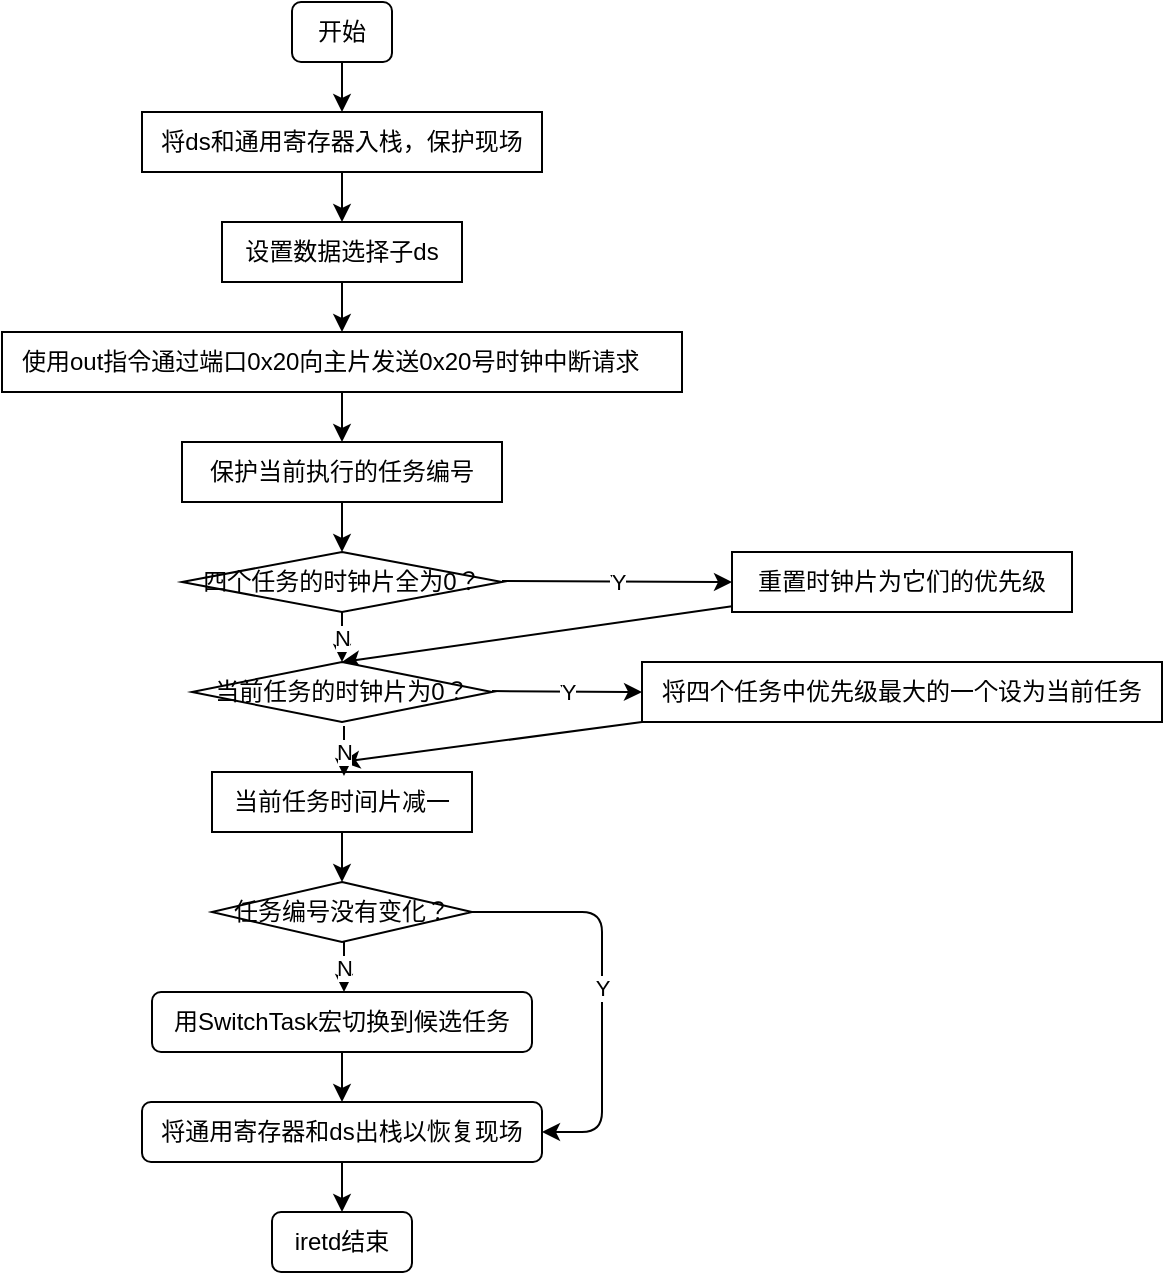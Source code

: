 <mxfile>
    <diagram id="f1Rj3tFg4eAO0yIs_AzN" name="第 1 页">
        <mxGraphModel dx="1201" dy="433" grid="1" gridSize="10" guides="1" tooltips="1" connect="1" arrows="1" fold="1" page="1" pageScale="1" pageWidth="827" pageHeight="1169" math="0" shadow="0">
            <root>
                <mxCell id="0"/>
                <mxCell id="1" parent="0"/>
                <mxCell id="29" value="" style="edgeStyle=none;html=1;" parent="1" source="2" target="28" edge="1">
                    <mxGeometry relative="1" as="geometry"/>
                </mxCell>
                <mxCell id="2" value="将通用寄存器和ds出栈以恢复现场" style="rounded=1;whiteSpace=wrap;html=1;" parent="1" vertex="1">
                    <mxGeometry y="1230" width="200" height="30" as="geometry"/>
                </mxCell>
                <mxCell id="7" value="" style="edgeStyle=none;html=1;" parent="1" source="3" target="6" edge="1">
                    <mxGeometry relative="1" as="geometry"/>
                </mxCell>
                <mxCell id="3" value="将ds和通用寄存器入栈，保护现场" style="rounded=0;whiteSpace=wrap;html=1;" parent="1" vertex="1">
                    <mxGeometry y="735" width="200" height="30" as="geometry"/>
                </mxCell>
                <mxCell id="5" value="" style="edgeStyle=none;html=1;" parent="1" source="4" target="3" edge="1">
                    <mxGeometry relative="1" as="geometry"/>
                </mxCell>
                <mxCell id="4" value="开始" style="rounded=1;whiteSpace=wrap;html=1;" parent="1" vertex="1">
                    <mxGeometry x="75" y="680" width="50" height="30" as="geometry"/>
                </mxCell>
                <mxCell id="9" value="" style="edgeStyle=none;html=1;" parent="1" source="6" target="8" edge="1">
                    <mxGeometry relative="1" as="geometry"/>
                </mxCell>
                <mxCell id="6" value="设置数据选择子ds" style="whiteSpace=wrap;html=1;rounded=0;" parent="1" vertex="1">
                    <mxGeometry x="40" y="790" width="120" height="30" as="geometry"/>
                </mxCell>
                <mxCell id="12" value="" style="edgeStyle=none;html=1;" parent="1" source="8" target="11" edge="1">
                    <mxGeometry relative="1" as="geometry"/>
                </mxCell>
                <mxCell id="8" value="使用out指令通过端口0x20向主片发送0x20号时钟中断请求&lt;span style=&quot;white-space: pre;&quot;&gt;&#9;&lt;/span&gt;" style="whiteSpace=wrap;html=1;rounded=0;" parent="1" vertex="1">
                    <mxGeometry x="-70" y="845" width="340" height="30" as="geometry"/>
                </mxCell>
                <mxCell id="33" value="" style="edgeStyle=none;html=1;" parent="1" source="11" target="15" edge="1">
                    <mxGeometry relative="1" as="geometry"/>
                </mxCell>
                <mxCell id="11" value="保护当前执行的任务编号" style="whiteSpace=wrap;html=1;rounded=0;" parent="1" vertex="1">
                    <mxGeometry x="20" y="900" width="160" height="30" as="geometry"/>
                </mxCell>
                <mxCell id="15" value="四个任务的时钟片全为0？" style="rhombus;whiteSpace=wrap;html=1;" parent="1" vertex="1">
                    <mxGeometry x="20" y="955" width="160" height="30" as="geometry"/>
                </mxCell>
                <mxCell id="36" style="edgeStyle=none;html=1;entryX=0.5;entryY=0;entryDx=0;entryDy=0;" parent="1" source="16" target="18" edge="1">
                    <mxGeometry relative="1" as="geometry"/>
                </mxCell>
                <mxCell id="16" value="重置时钟片为它们的优先级" style="whiteSpace=wrap;html=1;" parent="1" vertex="1">
                    <mxGeometry x="295" y="955" width="170" height="30" as="geometry"/>
                </mxCell>
                <mxCell id="18" value="当前任务的时钟片为0？" style="rhombus;whiteSpace=wrap;html=1;" parent="1" vertex="1">
                    <mxGeometry x="25" y="1010" width="150" height="30" as="geometry"/>
                </mxCell>
                <mxCell id="37" style="edgeStyle=none;html=1;exitX=0;exitY=1;exitDx=0;exitDy=0;" parent="1" source="21" edge="1">
                    <mxGeometry relative="1" as="geometry">
                        <mxPoint x="100" y="1060" as="targetPoint"/>
                    </mxGeometry>
                </mxCell>
                <mxCell id="21" value="将四个任务中优先级最大的一个设为当前任务" style="whiteSpace=wrap;html=1;" parent="1" vertex="1">
                    <mxGeometry x="250" y="1010" width="260" height="30" as="geometry"/>
                </mxCell>
                <mxCell id="26" value="" style="edgeStyle=none;html=1;" parent="1" source="23" target="25" edge="1">
                    <mxGeometry relative="1" as="geometry"/>
                </mxCell>
                <mxCell id="23" value="当前任务时间片减一" style="whiteSpace=wrap;html=1;" parent="1" vertex="1">
                    <mxGeometry x="35" y="1065" width="130" height="30" as="geometry"/>
                </mxCell>
                <mxCell id="25" value="任务编号没有变化？" style="rhombus;whiteSpace=wrap;html=1;" parent="1" vertex="1">
                    <mxGeometry x="35" y="1120" width="130" height="30" as="geometry"/>
                </mxCell>
                <mxCell id="31" value="" style="edgeStyle=none;html=1;" parent="1" source="27" target="2" edge="1">
                    <mxGeometry relative="1" as="geometry"/>
                </mxCell>
                <mxCell id="27" value="用SwitchTask宏切换到候选任务" style="rounded=1;whiteSpace=wrap;html=1;" parent="1" vertex="1">
                    <mxGeometry x="5" y="1175" width="190" height="30" as="geometry"/>
                </mxCell>
                <mxCell id="28" value="iretd结束" style="whiteSpace=wrap;html=1;rounded=1;" parent="1" vertex="1">
                    <mxGeometry x="65" y="1285" width="70" height="30" as="geometry"/>
                </mxCell>
                <mxCell id="41" value="Y" style="endArrow=classic;html=1;exitX=1;exitY=0.5;exitDx=0;exitDy=0;edgeStyle=orthogonalEdgeStyle;entryX=1;entryY=0.5;entryDx=0;entryDy=0;" parent="1" source="25" target="2" edge="1">
                    <mxGeometry relative="1" as="geometry">
                        <mxPoint x="580" y="1130" as="sourcePoint"/>
                        <mxPoint x="240" y="1290" as="targetPoint"/>
                        <Array as="points">
                            <mxPoint x="230" y="1135"/>
                            <mxPoint x="230" y="1245"/>
                        </Array>
                    </mxGeometry>
                </mxCell>
                <mxCell id="49" value="Y" style="endArrow=classic;html=1;entryX=0;entryY=0.5;entryDx=0;entryDy=0;" parent="1" target="16" edge="1">
                    <mxGeometry relative="1" as="geometry">
                        <mxPoint x="180" y="969.52" as="sourcePoint"/>
                        <mxPoint x="280" y="969.52" as="targetPoint"/>
                    </mxGeometry>
                </mxCell>
                <mxCell id="50" value="Y" style="edgeLabel;resizable=0;html=1;align=center;verticalAlign=middle;" parent="49" connectable="0" vertex="1">
                    <mxGeometry relative="1" as="geometry"/>
                </mxCell>
                <mxCell id="51" value="Y" style="endArrow=classic;html=1;entryX=0;entryY=0.5;entryDx=0;entryDy=0;" parent="1" target="21" edge="1">
                    <mxGeometry relative="1" as="geometry">
                        <mxPoint x="175" y="1024.52" as="sourcePoint"/>
                        <mxPoint x="290" y="1025" as="targetPoint"/>
                    </mxGeometry>
                </mxCell>
                <mxCell id="52" value="Y" style="edgeLabel;resizable=0;html=1;align=center;verticalAlign=middle;" parent="51" connectable="0" vertex="1">
                    <mxGeometry relative="1" as="geometry"/>
                </mxCell>
                <mxCell id="53" value="" style="endArrow=classic;html=1;entryX=0.5;entryY=0;entryDx=0;entryDy=0;exitX=0.5;exitY=1;exitDx=0;exitDy=0;" parent="1" source="15" target="18" edge="1">
                    <mxGeometry relative="1" as="geometry">
                        <mxPoint x="100" y="990" as="sourcePoint"/>
                        <mxPoint x="200" y="990" as="targetPoint"/>
                    </mxGeometry>
                </mxCell>
                <mxCell id="54" value="N" style="edgeLabel;resizable=0;html=1;align=center;verticalAlign=middle;" parent="53" connectable="0" vertex="1">
                    <mxGeometry relative="1" as="geometry"/>
                </mxCell>
                <mxCell id="56" value="" style="endArrow=classic;html=1;entryX=0.5;entryY=0;entryDx=0;entryDy=0;exitX=0.5;exitY=1;exitDx=0;exitDy=0;" parent="1" edge="1">
                    <mxGeometry relative="1" as="geometry">
                        <mxPoint x="101" y="1042" as="sourcePoint"/>
                        <mxPoint x="101" y="1067" as="targetPoint"/>
                    </mxGeometry>
                </mxCell>
                <mxCell id="57" value="N" style="edgeLabel;resizable=0;html=1;align=center;verticalAlign=middle;" parent="56" connectable="0" vertex="1">
                    <mxGeometry relative="1" as="geometry"/>
                </mxCell>
                <mxCell id="58" value="" style="endArrow=classic;html=1;entryX=0.5;entryY=0;entryDx=0;entryDy=0;exitX=0.5;exitY=1;exitDx=0;exitDy=0;" parent="1" edge="1">
                    <mxGeometry relative="1" as="geometry">
                        <mxPoint x="101" y="1150" as="sourcePoint"/>
                        <mxPoint x="101" y="1175" as="targetPoint"/>
                    </mxGeometry>
                </mxCell>
                <mxCell id="59" value="N" style="edgeLabel;resizable=0;html=1;align=center;verticalAlign=middle;" parent="58" connectable="0" vertex="1">
                    <mxGeometry relative="1" as="geometry"/>
                </mxCell>
            </root>
        </mxGraphModel>
    </diagram>
</mxfile>